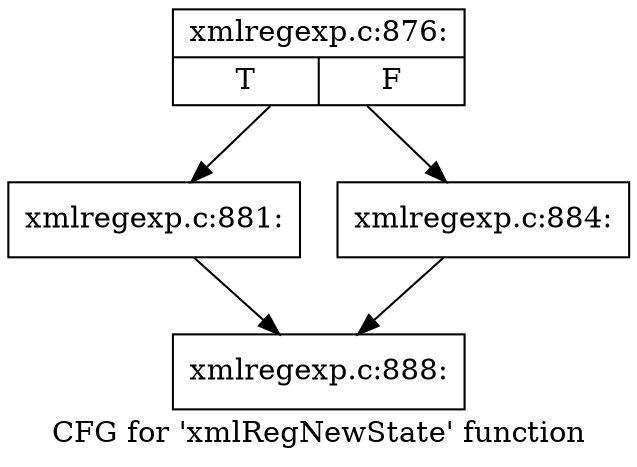 digraph "CFG for 'xmlRegNewState' function" {
	label="CFG for 'xmlRegNewState' function";

	Node0x42b4670 [shape=record,label="{xmlregexp.c:876:|{<s0>T|<s1>F}}"];
	Node0x42b4670 -> Node0x42b4bd0;
	Node0x42b4670 -> Node0x42b7e60;
	Node0x42b4bd0 [shape=record,label="{xmlregexp.c:881:}"];
	Node0x42b4bd0 -> Node0x42b7530;
	Node0x42b7e60 [shape=record,label="{xmlregexp.c:884:}"];
	Node0x42b7e60 -> Node0x42b7530;
	Node0x42b7530 [shape=record,label="{xmlregexp.c:888:}"];
}
